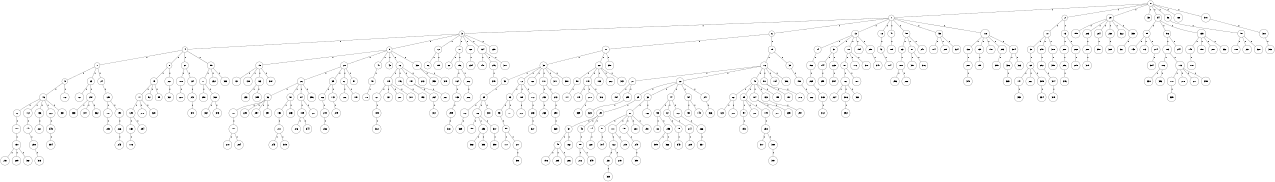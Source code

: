 graph G {
size="8.5,11;"
ratio = "expand;"
fixedsize="true;"
overlap="scale;"
node[shape=circle,width=.12,hight=.12,fontsize=12]
edge[fontsize=12]

0[label=" 0" color=black, pos="0.32975191,0.24831091!"];
1[label=" 1" color=black, pos="0.7535556,1.9050275!"];
2[label=" 2" color=black, pos="2.0590053,1.7762829!"];
3[label=" 3" color=black, pos="1.0942845,0.30200141!"];
4[label=" 4" color=black, pos="1.5267921,1.2093334!"];
5[label=" 5" color=black, pos="2.2314999,1.3400396!"];
6[label=" 6" color=black, pos="2.8579704,2.321821!"];
7[label=" 7" color=black, pos="0.76848459,1.7426467!"];
8[label=" 8" color=black, pos="0.032827231,1.7827816!"];
9[label=" 9" color=black, pos="2.0128206,0.62484603!"];
10[label=" 10" color=black, pos="0.015861536,1.1229066!"];
11[label=" 11" color=black, pos="0.27082942,2.888567!"];
12[label=" 12" color=black, pos="2.6816544,2.7026196!"];
13[label=" 13" color=black, pos="0.36437613,0.45439665!"];
14[label=" 14" color=black, pos="1.3463323,1.9996147!"];
15[label=" 15" color=black, pos="0.76408189,0.21305342!"];
16[label=" 16" color=black, pos="0.73321899,2.5832919!"];
17[label=" 17" color=black, pos="1.683644,2.8178655!"];
18[label=" 18" color=black, pos="1.609267,1.8096515!"];
19[label=" 19" color=black, pos="0.36568009,1.6777179!"];
20[label=" 20" color=black, pos="1.7961189,2.9604887!"];
21[label=" 21" color=black, pos="0.42299669,1.3828415!"];
22[label=" 22" color=black, pos="0.19110301,1.884146!"];
23[label=" 23" color=black, pos="2.1247176,0.75209402!"];
24[label=" 24" color=black, pos="1.0930344,0.60397621!"];
25[label=" 25" color=black, pos="1.5435239,2.4761839!"];
26[label=" 26" color=black, pos="2.3626138,2.0328873!"];
27[label=" 27" color=black, pos="2.9840539,2.7756284!"];
28[label=" 28" color=black, pos="0.090942675,0.94066781!"];
29[label=" 29" color=black, pos="2.1510024,1.2832684!"];
30[label=" 30" color=black, pos="2.7059656,1.2972903!"];
31[label=" 31" color=black, pos="1.2646137,1.6886198!"];
32[label=" 32" color=black, pos="2.3847702,2.1343264!"];
33[label=" 33" color=black, pos="0.71443777,2.0810851!"];
34[label=" 34" color=black, pos="0.89634573,2.8053455!"];
35[label=" 35" color=black, pos="0.82457756,1.6605725!"];
36[label=" 36" color=black, pos="2.3170909,0.4294596!"];
37[label=" 37" color=black, pos="2.9247496,1.8101986!"];
38[label=" 38" color=black, pos="2.8801423,1.4613984!"];
39[label=" 39" color=black, pos="2.1568731,0.50240411!"];
40[label=" 40" color=black, pos="2.4426142,2.4699376!"];
41[label=" 41" color=black, pos="2.2472408,0.23410358!"];
42[label=" 42" color=black, pos="1.664995,0.023986231!"];
43[label=" 43" color=black, pos="0.62042293,0.40509284!"];
44[label=" 44" color=black, pos="2.285799,2.405607!"];
45[label=" 45" color=black, pos="0.54728044,0.84126373!"];
46[label=" 46" color=black, pos="2.3232945,0.5721788!"];
47[label=" 47" color=black, pos="2.4526803,2.021811!"];
48[label=" 48" color=black, pos="2.7113134,2.0523465!"];
49[label=" 49" color=black, pos="1.0427713,2.1021408!"];
50[label=" 50" color=black, pos="1.3258992,1.1973389!"];
51[label=" 51" color=black, pos="0.81068578,2.8838359!"];
52[label=" 52" color=black, pos="1.4369842,0.30703332!"];
53[label=" 53" color=black, pos="0.50524858,0.41168741!"];
54[label=" 54" color=black, pos="0.45095913,1.3087107!"];
55[label=" 55" color=black, pos="1.0584491,2.7989339!"];
56[label=" 56" color=black, pos="1.8222703,0.72831684!"];
57[label=" 57" color=black, pos="1.1377304,0.57280793!"];
58[label=" 58" color=black, pos="1.9565848,2.4099517!"];
59[label=" 59" color=black, pos="2.3725786,0.8637553!"];
60[label=" 60" color=black, pos="1.5832305,2.7938275!"];
61[label=" 61" color=black, pos="1.3190857,0.91702219!"];
62[label=" 62" color=black, pos="0.18938109,2.6736842!"];
63[label=" 63" color=black, pos="2.5562546,2.0175928!"];
64[label=" 64" color=black, pos="0.32389845,2.2435666!"];
65[label=" 65" color=black, pos="2.5763673,2.9252585!"];
66[label=" 66" color=black, pos="0.58652137,1.3002226!"];
67[label=" 67" color=black, pos="2.6289978,1.7686628!"];
68[label=" 68" color=black, pos="1.3347665,1.3007075!"];
69[label=" 69" color=black, pos="2.7680052,1.423897!"];
70[label=" 70" color=black, pos="0.44346255,0.20521647!"];
71[label=" 71" color=black, pos="2.5701993,0.37824217!"];
72[label=" 72" color=black, pos="1.9687189,2.3557266!"];
73[label=" 73" color=black, pos="2.4381833,1.0780382!"];
74[label=" 74" color=black, pos="2.6161953,0.98380464!"];
75[label=" 75" color=black, pos="2.5422388,1.4574214!"];
76[label=" 76" color=black, pos="0.31495773,2.5308575!"];
77[label=" 77" color=black, pos="2.9758585,2.0403492!"];
78[label=" 78" color=black, pos="0.052335676,2.4190383!"];
79[label=" 79" color=black, pos="0.46837487,2.5166327!"];
80[label=" 80" color=black, pos="2.4190892,1.9821799!"];
81[label=" 81" color=black, pos="2.1533444,1.8819771!"];
82[label=" 82" color=black, pos="2.438479,2.0147328!"];
83[label=" 83" color=black, pos="2.6182492,1.8577231!"];
84[label=" 84" color=black, pos="2.2302832,0.016169869!"];
85[label=" 85" color=black, pos="2.3433351,0.62546279!"];
86[label=" 86" color=black, pos="0.30208464,2.0182057!"];
87[label=" 87" color=black, pos="1.8417815,1.2075532!"];
88[label=" 88" color=black, pos="2.4071976,0.11814319!"];
89[label=" 89" color=black, pos="1.2499513,2.3300817!"];
90[label=" 90" color=black, pos="0.86590212,1.6691481!"];
91[label=" 91" color=black, pos="1.8169688,0.41735833!"];
92[label=" 92" color=black, pos="1.9154518,1.2533937!"];
93[label=" 93" color=black, pos="2.4900472,1.6544577!"];
94[label=" 94" color=black, pos="1.9233575,0.56259138!"];
95[label=" 95" color=black, pos="1.2075017,2.0260097!"];
96[label=" 96" color=black, pos="1.9598778,0.17524135!"];
97[label=" 97" color=black, pos="1.1442732,1.8982594!"];
98[label=" 98" color=black, pos="0.8501376,1.4943267!"];
99[label=" 99" color=black, pos="0.094278722,1.7143584!"];
100[label=" 100" color=black, pos="1.3452133,1.2685174!"];
101[label=" 101" color=black, pos="0.84660847,1.6273923!"];
102[label=" 102" color=black, pos="2.5956384,1.535105!"];
103[label=" 103" color=black, pos="2.9601283,0.41783948!"];
104[label=" 104" color=black, pos="2.7052676,0.12983521!"];
105[label=" 105" color=black, pos="2.0984039,2.8597162!"];
106[label=" 106" color=black, pos="2.5955021,0.6156479!"];
107[label=" 107" color=black, pos="0.26572799,1.6995114!"];
108[label=" 108" color=black, pos="1.2977583,1.4462017!"];
109[label=" 109" color=black, pos="1.8910039,0.91433273!"];
110[label=" 110" color=black, pos="0.26357776,2.2897824!"];
111[label=" 111" color=black, pos="1.0105524,1.1437122!"];
112[label=" 112" color=black, pos="2.3007027,0.56536087!"];
113[label=" 113" color=black, pos="1.301642,1.3476481!"];
114[label=" 114" color=black, pos="2.77912,0.58692504!"];
115[label=" 115" color=black, pos="2.2933023,0.65578924!"];
116[label=" 116" color=black, pos="2.2544652,1.7354273!"];
117[label=" 117" color=black, pos="2.175585,0.63211136!"];
118[label=" 118" color=black, pos="1.0991978,0.66286885!"];
119[label=" 119" color=black, pos="0.6295157,2.8255702!"];
120[label=" 120" color=black, pos="1.0801285,2.3293251!"];
121[label=" 121" color=black, pos="0.81600818,2.2789147!"];
122[label=" 122" color=black, pos="1.6402693,1.6399762!"];
123[label=" 123" color=black, pos="1.1522762,2.5246321!"];
124[label=" 124" color=black, pos="1.3977564,0.55221044!"];
125[label=" 125" color=black, pos="0.90981956,1.0125042!"];
126[label=" 126" color=black, pos="1.1062156,0.11876755!"];
127[label=" 127" color=black, pos="0.48195406,0.66594974!"];
128[label=" 128" color=black, pos="0.33526888,1.9438531!"];
129[label=" 129" color=black, pos="2.672248,0.74640527!"];
130[label=" 130" color=black, pos="0.088607491,2.2460888!"];
131[label=" 131" color=black, pos="1.6821469,2.647625!"];
132[label=" 132" color=black, pos="2.0307805,1.6532447!"];
133[label=" 133" color=black, pos="0.38415727,0.9496174!"];
134[label=" 134" color=black, pos="0.3411219,0.22610416!"];
135[label=" 135" color=black, pos="2.0127227,1.3851585!"];
136[label=" 136" color=black, pos="2.8873287,0.49926866!"];
137[label=" 137" color=black, pos="0.55177932,2.872094!"];
138[label=" 138" color=black, pos="1.6320554,2.8812705!"];
139[label=" 139" color=black, pos="0.88890387,1.3941057!"];
140[label=" 140" color=black, pos="1.7287309,0.8602844!"];
141[label=" 141" color=black, pos="1.7130993,0.60326106!"];
142[label=" 142" color=black, pos="2.8782867,0.87729717!"];
143[label=" 143" color=black, pos="2.7214191,0.23900108!"];
144[label=" 144" color=black, pos="2.5914672,0.16832459!"];
145[label=" 145" color=black, pos="1.9839437,1.7836334!"];
146[label=" 146" color=black, pos="1.1586015,0.93020141!"];
147[label=" 147" color=black, pos="0.19379929,2.9671897!"];
148[label=" 148" color=black, pos="0.37165749,1.0354184!"];
149[label=" 149" color=black, pos="1.6373759,2.138978!"];
150[label=" 150" color=black, pos="2.4680447,1.4066721!"];
151[label=" 151" color=black, pos="2.2787309,0.79821169!"];
152[label=" 152" color=black, pos="0.38394296,0.013444656!"];
153[label=" 153" color=black, pos="1.0069549,2.9838857!"];
154[label=" 154" color=black, pos="2.4619818,0.21306177!"];
155[label=" 155" color=black, pos="2.2383942,2.5783114!"];
156[label=" 156" color=black, pos="1.0077256,2.6948085!"];
157[label=" 157" color=black, pos="2.2524093,1.1607642!"];
158[label=" 158" color=black, pos="2.8500617,1.9099179!"];
159[label=" 159" color=black, pos="1.2131096,2.9989906!"];
160[label=" 160" color=black, pos="2.6746658,2.9649392!"];
161[label=" 161" color=black, pos="1.8095133,2.8471771!"];
162[label=" 162" color=black, pos="2.862912,0.92727631!"];
163[label=" 163" color=black, pos="1.2404904,1.7113579!"];
164[label=" 164" color=black, pos="1.1193175,0.89331757!"];
165[label=" 165" color=black, pos="1.2399529,0.09218077!"];
166[label=" 166" color=black, pos="2.6215182,0.21880713!"];
167[label=" 167" color=black, pos="2.7102282,2.4316803!"];
168[label=" 168" color=black, pos="1.2302331,2.0665147!"];
169[label=" 169" color=black, pos="1.3454443,1.3112416!"];
170[label=" 170" color=black, pos="0.97393068,2.3096625!"];
171[label=" 171" color=black, pos="2.7441056,2.4626371!"];
172[label=" 172" color=black, pos="1.4271868,1.2351498!"];
173[label=" 173" color=black, pos="0.41003643,1.7571543!"];
174[label=" 174" color=black, pos="0.32942921,1.8661823!"];
175[label=" 175" color=black, pos="0.19375916,1.4245513!"];
176[label=" 176" color=black, pos="0.69448207,1.4637387!"];
177[label=" 177" color=black, pos="0.40475781,0.24828273!"];
178[label=" 178" color=black, pos="0.013498143,2.5931096!"];
179[label=" 179" color=black, pos="0.57896564,0.62102678!"];
180[label=" 180" color=black, pos="0.41170127,1.6732921!"];
181[label=" 181" color=black, pos="1.1835072,0.8532923!"];
182[label=" 182" color=black, pos="1.4064077,0.55259378!"];
183[label=" 183" color=black, pos="2.0173372,2.0241591!"];
184[label=" 184" color=black, pos="0.46821113,2.7517457!"];
185[label=" 185" color=black, pos="0.26287805,2.2516574!"];
186[label=" 186" color=black, pos="2.5579737,1.0339799!"];
187[label=" 187" color=black, pos="2.9005136,2.1430917!"];
188[label=" 188" color=black, pos="0.51118329,1.1339526!"];
189[label=" 189" color=black, pos="0.24683018,1.2076269!"];
190[label=" 190" color=black, pos="2.7067195,2.2534048!"];
191[label=" 191" color=black, pos="2.7373658,1.4358761!"];
192[label=" 192" color=black, pos="0.76546175,2.0785459!"];
193[label=" 193" color=black, pos="2.1876502,1.304716!"];
194[label=" 194" color=black, pos="1.1749703,0.88256325!"];
195[label=" 195" color=black, pos="1.9937026,2.3876988!"];
196[label=" 196" color=black, pos="0.84203884,1.1995764!"];
197[label=" 197" color=black, pos="2.5088962,1.7421069!"];
198[label=" 198" color=black, pos="2.1674239,1.9396725!"];
199[label=" 199" color=black, pos="1.2730757,0.11036664!"];
200[label=" 200" color=black, pos="2.5631704,2.0668772!"];
201[label=" 201" color=black, pos="0.51911579,0.49644451!"];
202[label=" 202" color=black, pos="1.7102891,1.76957!"];
203[label=" 203" color=black, pos="0.40466276,2.2088776!"];
204[label=" 204" color=black, pos="0.67892008,2.3355706!"];
205[label=" 205" color=black, pos="2.8156572,1.4034321!"];
206[label=" 206" color=black, pos="0.073189278,2.8878709!"];
207[label=" 207" color=black, pos="1.7186531,1.3848024!"];
208[label=" 208" color=black, pos="1.18715,2.0326441!"];
209[label=" 209" color=black, pos="0.82327282,1.4003519!"];
210[label=" 210" color=black, pos="2.9080964,0.23755361!"];
211[label=" 211" color=black, pos="2.3271906,1.5594607!"];
212[label=" 212" color=black, pos="0.85488513,0.19392694!"];
213[label=" 213" color=black, pos="2.9727089,0.6536235!"];
214[label=" 214" color=black, pos="1.9404636,1.3921631!"];
215[label=" 215" color=black, pos="1.5397319,2.9409402!"];
216[label=" 216" color=black, pos="2.2286451,2.4331477!"];
217[label=" 217" color=black, pos="1.5026729,0.58547983!"];
218[label=" 218" color=black, pos="1.0034214,1.7235283!"];
219[label=" 219" color=black, pos="1.2694646,2.3367226!"];
220[label=" 220" color=black, pos="1.1780204,0.79489212!"];
221[label=" 221" color=black, pos="2.1280086,1.1966274!"];
222[label=" 222" color=black, pos="2.99001,0.72758885!"];
223[label=" 223" color=black, pos="0.36575593,1.2566238!"];
224[label=" 224" color=black, pos="0.64211331,2.6463189!"];
225[label=" 225" color=black, pos="2.5232712,1.5555554!"];
226[label=" 226" color=black, pos="1.0548322,0.85730458!"];
227[label=" 227" color=black, pos="0.56207278,1.4486466!"];
228[label=" 228" color=black, pos="2.7246768,2.8908223!"];
229[label=" 229" color=black, pos="2.6920543,1.9211575!"];
230[label=" 230" color=black, pos="1.6762401,0.21180624!"];
231[label=" 231" color=black, pos="2.3172754,0.6363971!"];
232[label=" 232" color=black, pos="0.1582016,0.10417485!"];
233[label=" 233" color=black, pos="2.5145148,1.2081653!"];
234[label=" 234" color=black, pos="0.93881399,0.89364386!"];
235[label=" 235" color=black, pos="2.2594971,2.2409799!"];
236[label=" 236" color=black, pos="2.5858292,2.8368592!"];
237[label=" 237" color=black, pos="1.2192519,0.95994788!"];
238[label=" 238" color=black, pos="0.40676301,2.9374881!"];
239[label=" 239" color=black, pos="0.64018416,0.68342703!"];
240[label=" 240" color=black, pos="0.85660128,1.4798585!"];
241[label=" 241" color=black, pos="1.4473321,2.9404631!"];
242[label=" 242" color=black, pos="2.7534938,0.88703289!"];
243[label=" 243" color=black, pos="1.1763974,2.9971648!"];
244[label=" 244" color=black, pos="2.259815,2.0401102!"];
245[label=" 245" color=black, pos="0.59204072,1.374559!"];
246[label=" 246" color=black, pos="0.17181215,2.7228421!"];
247[label=" 247" color=black, pos="0.88593244,2.6103821!"];
248[label=" 248" color=black, pos="1.193871,0.1136498!"];
249[label=" 249" color=black, pos="1.7782644,2.0273493!"];
250[label=" 250" color=black, pos="0.88821985,2.5447492!"];
251[label=" 251" color=black, pos="2.0423949,0.8268439!"];
252[label=" 252" color=black, pos="0.37593799,1.7812769!"];
253[label=" 253" color=black, pos="1.8670121,1.9667824!"];
254[label=" 254" color=black, pos="0.46788317,0.85082055!"];
255[label=" 255" color=black, pos="2.0958936,1.0963493!"];
256[label=" 256" color=black, pos="1.5514432,1.9309678!"];
257[label=" 257" color=black, pos="1.264112,1.8614659!"];
258[label=" 258" color=black, pos="0.87269919,2.2169491!"];
259[label=" 259" color=black, pos="2.948129,2.2173041!"];
260[label=" 260" color=black, pos="0.91074709,0.2920457!"];
261[label=" 261" color=black, pos="0.15441701,1.8165834!"];
262[label=" 262" color=black, pos="0.94845267,0.97611578!"];
263[label=" 263" color=black, pos="2.1286066,1.334111!"];
264[label=" 264" color=black, pos="0.2824642,2.0097574!"];
265[label=" 265" color=black, pos="0.22339578,1.6989081!"];
266[label=" 266" color=black, pos="1.2774383,1.0111891!"];
267[label=" 267" color=black, pos="2.9596502,1.5496343!"];
268[label=" 268" color=black, pos="2.2270742,2.6481565!"];
269[label=" 269" color=black, pos="2.1005082,1.0037914!"];
270[label=" 270" color=black, pos="2.1321438,1.0933072!"];
271[label=" 271" color=black, pos="0.052372297,2.9408002!"];
272[label=" 272" color=black, pos="2.6924969,1.8814127!"];
273[label=" 273" color=black, pos="1.8217809,2.0119876!"];
274[label=" 274" color=black, pos="1.496178,2.3247866!"];
275[label=" 275" color=black, pos="0.25166991,0.32622553!"];
276[label=" 276" color=black, pos="2.7161009,0.8602354!"];
277[label=" 277" color=black, pos="1.4391219,0.86556995!"];
278[label=" 278" color=black, pos="1.843934,1.8320162!"];
279[label=" 279" color=black, pos="1.3862952,1.2311428!"];
280[label=" 280" color=black, pos="2.723374,2.9946847!"];
281[label=" 281" color=black, pos="0.69287632,1.6443741!"];
282[label=" 282" color=black, pos="1.0298491,2.6448825!"];
283[label=" 283" color=black, pos="0.84358163,1.7602631!"];
284[label=" 284" color=black, pos="1.94549,0.37629166!"];
285[label=" 285" color=black, pos="2.4845253,0.95587772!"];
286[label=" 286" color=black, pos="2.2007387,1.2247657!"];
287[label=" 287" color=black, pos="2.5607103,0.66582607!"];
288[label=" 288" color=black, pos="0.56846404,2.8292392!"];
289[label=" 289" color=black, pos="1.6671831,2.4503947!"];
290[label=" 290" color=black, pos="2.442774,1.9785512!"];
291[label=" 291" color=black, pos="0.066385183,1.8460382!"];
292[label=" 292" color=black, pos="2.3593128,2.3964872!"];
293[label=" 293" color=black, pos="0.46419149,0.17229744!"];
294[label=" 294" color=black, pos="1.1402588,2.2519642!"];
295[label=" 295" color=black, pos="2.8529716,2.9850534!"];
296[label=" 296" color=black, pos="0.57830106,1.682776!"];
297[label=" 297" color=black, pos="2.2879058,0.94251641!"];
298[label=" 298" color=black, pos="1.2284478,2.0170355!"];
299[label=" 299" color=black, pos="1.6598818,2.3067082!"];
300[label=" 300" color=black, pos="0.085403576,1.8630327!"];
301[label=" 301" color=black, pos="0.055560336,2.2145253!"];
302[label=" 302" color=black, pos="2.4323932,2.8967882!"];
303[label=" 303" color=black, pos="0.38427974,2.7068005!"];
304[label=" 304" color=black, pos="0.69613411,1.208065!"];
305[label=" 305" color=black, pos="0.52274721,2.7147198!"];
306[label=" 306" color=black, pos="2.071649,1.046028!"];
307[label=" 307" color=black, pos="0.59482896,1.7507254!"];
308[label=" 308" color=black, pos="0.055931708,0.2298276!"];
309[label=" 309" color=black, pos="2.6490882,0.30731119!"];
310[label=" 310" color=black, pos="2.9108424,1.3668463!"];
311[label=" 311" color=black, pos="2.085941,2.2577029!"];
312[label=" 312" color=black, pos="0.46322334,2.7661151!"];
313[label=" 313" color=black, pos="2.6163493,0.73716558!"];
314[label=" 314" color=black, pos="2.2125901,2.4195292!"];
315[label=" 315" color=black, pos="1.1359299,2.4876516!"];
316[label=" 316" color=black, pos="1.7840127,2.3033537!"];
317[label=" 317" color=black, pos="1.1618321,1.5145823!"];
318[label=" 318" color=black, pos="2.8147643,1.3677966!"];
319[label=" 319" color=black, pos="1.9550754,1.6827805!"];
320[label=" 320" color=black, pos="1.0912674,2.4042693!"];
321[label=" 321" color=black, pos="2.9297304,1.3956151!"];
322[label=" 322" color=black, pos="0.92462851,0.94973957!"];
323[label=" 323" color=black, pos="2.9853988,0.25242002!"];
324[label=" 324" color=black, pos="1.1548704,0.20251237!"];
325[label=" 325" color=black, pos="0.16643852,1.3893769!"];
326[label=" 326" color=black, pos="0.59852334,2.8819081!"];
327[label=" 327" color=black, pos="0.38267296,1.9718975!"];
328[label=" 328" color=black, pos="0.013584164,0.18155708!"];
329[label=" 329" color=black, pos="2.5176018,2.0856351!"];
330[label=" 330" color=black, pos="1.3923164,2.5027887!"];
331[label=" 331" color=black, pos="1.4727658,2.1471267!"];
332[label=" 332" color=black, pos="1.3109824,1.9443386!"];
333[label=" 333" color=black, pos="1.0667338,2.4586237!"];
334[label=" 334" color=black, pos="2.090889,2.2188559!"];
335[label=" 335" color=black, pos="0.90522043,2.9475024!"];
336[label=" 336" color=black, pos="0.56692028,2.8621192!"];
337[label=" 337" color=black, pos="0.70623159,1.5267523!"];
338[label=" 338" color=black, pos="2.9831289,2.4762632!"];
339[label=" 339" color=black, pos="1.7847496,2.0835309!"];
340[label=" 340" color=black, pos="2.9730289,2.5731529!"];
341[label=" 341" color=black, pos="1.3615851,0.70501973!"];
342[label=" 342" color=black, pos="0.37230841,2.9260361!"];
343[label=" 343" color=black, pos="0.11462902,0.19633343!"];
344[label=" 344" color=black, pos="1.0025979,2.7660713!"];
345[label=" 345" color=black, pos="1.0062068,0.80737749!"];
346[label=" 346" color=black, pos="2.3223646,2.4452304!"];
347[label=" 347" color=black, pos="0.90703048,1.2028462!"];
348[label=" 348" color=black, pos="1.5566309,0.91982199!"];
349[label=" 349" color=black, pos="0.80777572,1.3706901!"];
350[label=" 350" color=black, pos="1.5487173,1.457613!"];
351[label=" 351" color=black, pos="0.17026475,1.3448956!"];
352[label=" 352" color=black, pos="2.712399,0.8816922!"];
353[label=" 353" color=black, pos="2.4037906,1.7079416!"];
354[label=" 354" color=black, pos="2.9727103,0.83326942!"];
355[label=" 355" color=black, pos="2.6819334,0.75980017!"];
356[label=" 356" color=black, pos="2.8121148,0.15678021!"];
357[label=" 357" color=black, pos="2.3044639,2.7999746!"];
358[label=" 358" color=black, pos="0.82419659,2.5165276!"];
359[label=" 359" color=black, pos="0.91153401,2.167324!"];
360[label=" 360" color=black, pos="0.97239018,1.3425388!"];
361[label=" 361" color=black, pos="2.7380859,2.102336!"];
362[label=" 362" color=black, pos="0.20365243,1.590537!"];
363[label=" 363" color=black, pos="1.971721,0.12415001!"];
364[label=" 364" color=black, pos="0.029959369,2.4037263!"];
365[label=" 365" color=black, pos="1.8084005,0.18760446!"];
366[label=" 366" color=black, pos="1.4612886,0.62705848!"];
367[label=" 367" color=black, pos="0.56555522,0.99675562!"];
368[label=" 368" color=black, pos="1.8433987,1.9141262!"];
369[label=" 369" color=black, pos="2.3897749,0.29228085!"];
370[label=" 370" color=black, pos="1.9520675,2.4790131!"];
371[label=" 371" color=black, pos="2.2331551,2.7076244!"];
372[label=" 372" color=black, pos="2.8840933,0.59753772!"];
373[label=" 373" color=black, pos="1.3150517,0.32509102!"];
374[label=" 374" color=black, pos="2.4892742,0.1491629!"];
375[label=" 375" color=black, pos="2.746532,2.5927748!"];
376[label=" 376" color=black, pos="2.485213,2.1714153!"];
377[label=" 377" color=black, pos="2.5233631,1.4684152!"];
378[label=" 378" color=black, pos="2.3465141,2.3992192!"];
379[label=" 379" color=black, pos="2.5505914,0.84278362!"];
380[label=" 380" color=black, pos="1.2181942,0.12717865!"];
381[label=" 381" color=black, pos="2.2254635,0.30958621!"];
382[label=" 382" color=black, pos="2.4044192,1.7695671!"];
383[label=" 383" color=black, pos="2.6046676,1.7408819!"];
384[label=" 384" color=black, pos="1.8692429,1.9648685!"];
385[label=" 385" color=black, pos="1.3759934,0.86803666!"];
386[label=" 386" color=black, pos="2.380712,1.3021766!"];
387[label=" 387" color=black, pos="0.37409933,1.3659882!"];
388[label=" 388" color=black, pos="0.58528152,2.1255395!"];
389[label=" 389" color=black, pos="0.9454365,0.52548275!"];
390[label=" 390" color=black, pos="0.89387479,2.5008068!"];
391[label=" 391" color=black, pos="0.65739182,2.588423!"];
392[label=" 392" color=black, pos="1.1539859,1.9192408!"];
393[label=" 393" color=black, pos="2.9865752,2.2524867!"];
394[label=" 394" color=black, pos="0.054533269,1.2985906!"];
395[label=" 395" color=black, pos="0.69962344,0.020926146!"];
396[label=" 396" color=black, pos="2.1577456,1.09565!"];
397[label=" 397" color=black, pos="2.5815913,0.4530378!"];
398[label=" 398" color=black, pos="1.9161826,2.9740085!"];
399[label=" 399" color=black, pos="1.1955333,2.1002092!"];
0--1[label="1"]
0--2[label="1"]
0--28[label="1"]
0--33[label="1"]
0--34[label="1"]
0--56[label="1"]
0--168[label="1"]
0--301[label="1"]
1--3[label="1"]
1--6[label="1"]
1--13[label="1"]
1--18[label="1"]
1--47[label="1"]
1--50[label="1"]
1--55[label="1"]
1--118[label="1"]
2--10[label="1"]
2--73[label="1"]
3--4[label="1"]
3--5[label="1"]
3--12[label="1"]
3--17[label="1"]
3--120[label="1"]
3--134[label="1"]
3--239[label="1"]
4--7[label="1"]
4--8[label="1"]
4--27[label="1"]
4--59[label="1"]
5--19[label="1"]
5--20[label="1"]
5--41[label="1"]
5--43[label="1"]
5--76[label="1"]
5--338[label="1"]
6--11[label="1"]
6--15[label="1"]
7--9[label="1"]
7--23[label="1"]
7--24[label="1"]
8--75[label="1"]
8--227[label="1"]
9--46[label="1"]
9--167[label="1"]
10--30[label="1"]
10--248[label="1"]
10--318[label="1"]
11--38[label="1"]
11--68[label="1"]
11--357[label="1"]
12--86[label="1"]
12--195[label="1"]
13--14[label="1"]
13--31[label="1"]
13--70[label="1"]
13--194[label="1"]
13--290[label="1"]
14--192[label="1"]
15--16[label="1"]
15--39[label="1"]
16--21[label="1"]
16--22[label="1"]
16--40[label="1"]
16--90[label="1"]
16--184[label="1"]
16--386[label="1"]
17--60[label="1"]
17--156[label="1"]
18--42[label="1"]
19--131[label="1"]
19--138[label="1"]
19--163[label="1"]
19--387[label="1"]
20--26[label="1"]
20--35[label="1"]
20--61[label="1"]
20--97[label="1"]
21--154[label="1"]
21--255[label="1"]
22--25[label="1"]
22--32[label="1"]
22--44[label="1"]
22--54[label="1"]
22--247[label="1"]
23--127[label="1"]
23--257[label="1"]
24--129[label="1"]
25--29[label="1"]
26--36[label="1"]
26--51[label="1"]
26--84[label="1"]
26--356[label="1"]
27--108[label="1"]
27--124[label="1"]
28--199[label="1"]
28--203[label="1"]
28--204[label="1"]
28--230[label="1"]
28--322[label="1"]
28--359[label="1"]
29--37[label="1"]
29--45[label="1"]
29--74[label="1"]
30--69[label="1"]
31--144[label="1"]
31--223[label="1"]
32--80[label="1"]
32--166[label="1"]
34--89[label="1"]
34--96[label="1"]
34--135[label="1"]
35--66[label="1"]
35--142[label="1"]
36--101[label="1"]
36--225[label="1"]
36--254[label="1"]
36--391[label="1"]
37--49[label="1"]
37--162[label="1"]
38--52[label="1"]
38--72[label="1"]
38--102[label="1"]
38--110[label="1"]
38--371[label="1"]
38--388[label="1"]
39--150[label="1"]
40--62[label="1"]
40--85[label="1"]
40--104[label="1"]
40--133[label="1"]
40--159[label="1"]
41--48[label="1"]
42--114[label="1"]
44--53[label="1"]
44--64[label="1"]
44--160[label="1"]
45--88[label="1"]
46--67[label="1"]
46--112[label="1"]
46--136[label="1"]
46--222[label="1"]
46--331[label="1"]
47--105[label="1"]
48--78[label="1"]
49--196[label="1"]
49--285[label="1"]
49--286[label="1"]
50--63[label="1"]
50--87[label="1"]
50--241[label="1"]
51--152[label="1"]
51--265[label="1"]
52--65[label="1"]
53--82[label="1"]
53--295[label="1"]
54--58[label="1"]
54--148[label="1"]
55--174[label="1"]
55--209[label="1"]
55--324[label="1"]
56--57[label="1"]
57--188[label="1"]
57--237[label="1"]
57--320[label="1"]
59--71[label="1"]
59--232[label="1"]
59--383[label="1"]
61--126[label="1"]
61--179[label="1"]
62--123[label="1"]
62--200[label="1"]
63--180[label="1"]
64--79[label="1"]
64--214[label="1"]
65--182[label="1"]
65--186[label="1"]
65--300[label="1"]
66--219[label="1"]
67--100[label="1"]
68--98[label="1"]
68--119[label="1"]
68--183[label="1"]
68--282[label="1"]
68--342[label="1"]
69--147[label="1"]
69--261[label="1"]
69--305[label="1"]
70--81[label="1"]
70--116[label="1"]
70--378[label="1"]
71--250[label="1"]
71--360[label="1"]
72--83[label="1"]
72--109[label="1"]
72--172[label="1"]
73--208[label="1"]
73--268[label="1"]
74--228[label="1"]
75--77[label="1"]
75--92[label="1"]
75--95[label="1"]
76--115[label="1"]
76--146[label="1"]
76--157[label="1"]
76--213[label="1"]
77--125[label="1"]
77--278[label="1"]
77--328[label="1"]
79--343[label="1"]
80--91[label="1"]
80--111[label="1"]
80--151[label="1"]
80--280[label="1"]
80--291[label="1"]
81--161[label="1"]
81--187[label="1"]
83--93[label="1"]
83--171[label="1"]
84--189[label="1"]
84--201[label="1"]
85--94[label="1"]
85--128[label="1"]
85--149[label="1"]
87--351[label="1"]
87--376[label="1"]
88--272[label="1"]
88--349[label="1"]
89--143[label="1"]
89--173[label="1"]
89--274[label="1"]
90--197[label="1"]
90--216[label="1"]
91--374[label="1"]
93--99[label="1"]
94--193[label="1"]
96--103[label="1"]
96--244[label="1"]
98--177[label="1"]
99--117[label="1"]
99--277[label="1"]
100--130[label="1"]
101--107[label="1"]
103--106[label="1"]
103--113[label="1"]
104--217[label="1"]
104--235[label="1"]
106--330[label="1"]
106--396[label="1"]
107--210[label="1"]
107--284[label="1"]
108--220[label="1"]
109--212[label="1"]
110--252[label="1"]
110--273[label="1"]
111--122[label="1"]
111--215[label="1"]
112--141[label="1"]
113--170[label="1"]
113--218[label="1"]
113--271[label="1"]
113--358[label="1"]
115--121[label="1"]
115--137[label="1"]
115--287[label="1"]
115--311[label="1"]
118--132[label="1"]
118--139[label="1"]
118--191[label="1"]
118--253[label="1"]
118--304[label="1"]
119--175[label="1"]
119--270[label="1"]
119--316[label="1"]
120--234[label="1"]
121--185[label="1"]
122--231[label="1"]
122--275[label="1"]
124--242[label="1"]
125--169[label="1"]
125--294[label="1"]
129--181[label="1"]
129--190[label="1"]
130--251[label="1"]
130--289[label="1"]
130--367[label="1"]
132--281[label="1"]
133--297[label="1"]
134--140[label="1"]
134--246[label="1"]
134--377[label="1"]
135--145[label="1"]
135--158[label="1"]
135--207[label="1"]
135--332[label="1"]
136--221[label="1"]
139--155[label="1"]
141--258[label="1"]
142--249[label="1"]
144--259[label="1"]
145--178[label="1"]
146--153[label="1"]
147--393[label="1"]
149--238[label="1"]
150--262[label="1"]
151--240[label="1"]
152--211[label="1"]
156--164[label="1"]
156--202[label="1"]
157--264[label="1"]
157--267[label="1"]
160--266[label="1"]
161--224[label="1"]
161--306[label="1"]
161--382[label="1"]
163--233[label="1"]
163--355[label="1"]
164--165[label="1"]
165--299[label="1"]
169--176[label="1"]
170--335[label="1"]
172--283[label="1"]
180--256[label="1"]
180--260[label="1"]
181--205[label="1"]
182--389[label="1"]
185--302[label="1"]
186--198[label="1"]
186--293[label="1"]
186--307[label="1"]
189--276[label="1"]
189--344[label="1"]
190--226[label="1"]
192--269[label="1"]
202--206[label="1"]
203--288[label="1"]
204--398[label="1"]
208--296[label="1"]
211--245[label="1"]
211--315[label="1"]
214--229[label="1"]
219--236[label="1"]
222--345[label="1"]
223--394[label="1"]
226--243[label="1"]
227--321[label="1"]
230--329[label="1"]
231--325[label="1"]
238--317[label="1"]
238--380[label="1"]
240--390[label="1"]
242--370[label="1"]
246--348[label="1"]
247--326[label="1"]
248--292[label="1"]
252--263[label="1"]
253--395[label="1"]
255--323[label="1"]
257--333[label="1"]
257--347[label="1"]
257--362[label="1"]
258--313[label="1"]
264--372[label="1"]
266--337[label="1"]
268--279[label="1"]
269--303[label="1"]
270--339[label="1"]
273--298[label="1"]
274--384[label="1"]
277--308[label="1"]
281--340[label="1"]
283--327[label="1"]
288--375[label="1"]
290--341[label="1"]
292--314[label="1"]
293--368[label="1"]
293--385[label="1"]
295--309[label="1"]
295--366[label="1"]
296--346[label="1"]
298--369[label="1"]
299--381[label="1"]
301--310[label="1"]
303--312[label="1"]
304--336[label="1"]
304--363[label="1"]
305--334[label="1"]
306--392[label="1"]
307--350[label="1"]
310--352[label="1"]
314--319[label="1"]
318--399[label="1"]
336--365[label="1"]
338--353[label="1"]
338--379[label="1"]
345--354[label="1"]
359--361[label="1"]
360--364[label="1"]
360--373[label="1"]
380--397[label="1"]

}
